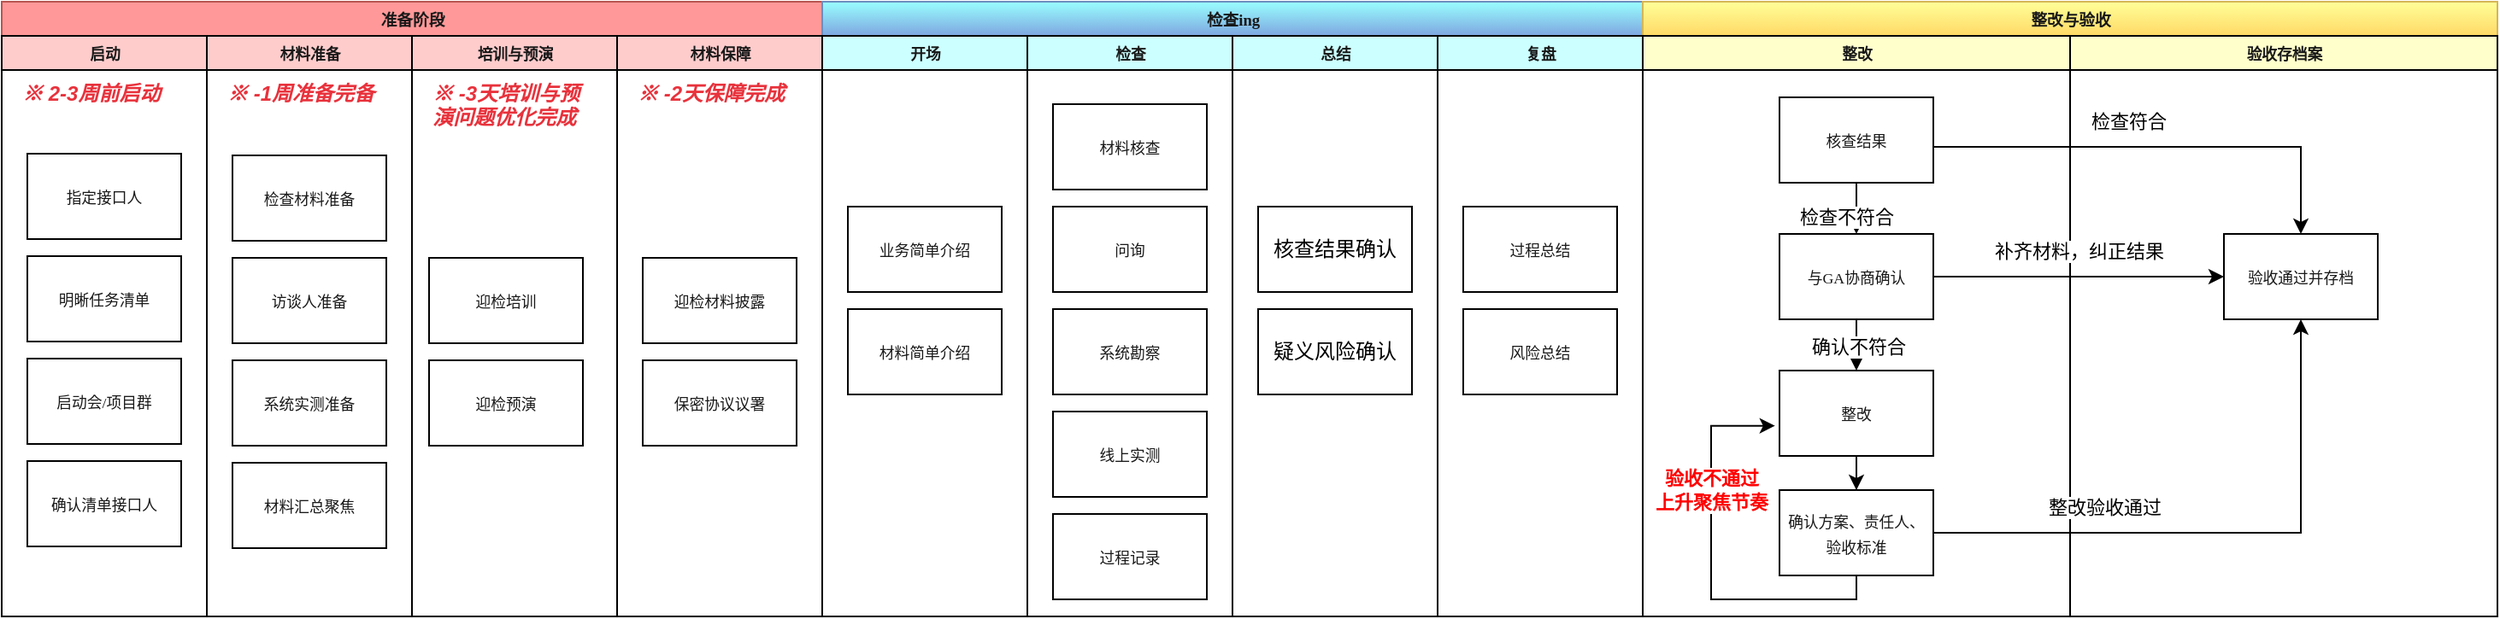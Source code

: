<mxfile version="20.7.3" type="github">
  <diagram id="prtHgNgQTEPvFCAcTncT" name="Page-1">
    <mxGraphModel dx="1216" dy="515" grid="1" gridSize="10" guides="1" tooltips="1" connect="1" arrows="1" fold="1" page="1" pageScale="1" pageWidth="827" pageHeight="1169" math="0" shadow="0">
      <root>
        <mxCell id="0" />
        <mxCell id="1" parent="0" />
        <mxCell id="dNxyNK7c78bLwvsdeMH5-11" value="&lt;span style=&quot;font-family: &amp;quot;Microsoft YaHei&amp;quot;; font-size: 7pt; color: rgb(25, 25, 25); background-color: transparent;&quot;&gt;&lt;font style=&quot;vertical-align: inherit;&quot;&gt;&lt;font style=&quot;vertical-align: inherit;&quot;&gt;准备阶段&lt;/font&gt;&lt;/font&gt;&lt;/span&gt;" style="swimlane;html=1;startSize=20;horizontal=1;containerType=tree;glass=0;fillColor=#FF9999;strokeColor=#b85450;" parent="1" vertex="1">
          <mxGeometry x="20" y="40" width="480" height="360" as="geometry">
            <mxRectangle x="40" y="80" width="90" height="30" as="alternateBounds" />
          </mxGeometry>
        </mxCell>
        <mxCell id="OTApJZgQJJiU-7IRqIAa-1" value="&lt;span style=&quot;font-family: &amp;quot;Microsoft YaHei&amp;quot;; font-size: 6.667pt; color: rgb(25, 25, 25); background-color: transparent;&quot;&gt;启动&lt;/span&gt;" style="swimlane;html=1;startSize=20;horizontal=1;containerType=tree;glass=0;gradientColor=none;fillColor=#FFCCCC;" parent="dNxyNK7c78bLwvsdeMH5-11" vertex="1">
          <mxGeometry y="20" width="120" height="340" as="geometry">
            <mxRectangle x="40" y="80" width="90" height="30" as="alternateBounds" />
          </mxGeometry>
        </mxCell>
        <mxCell id="OTApJZgQJJiU-7IRqIAa-8" value="&lt;font face=&quot;Microsoft YaHei&quot; color=&quot;#191919&quot;&gt;&lt;span style=&quot;font-size: 8.889px;&quot;&gt;&lt;font style=&quot;vertical-align: inherit;&quot;&gt;&lt;font style=&quot;vertical-align: inherit;&quot;&gt;&lt;font style=&quot;vertical-align: inherit;&quot;&gt;&lt;font style=&quot;vertical-align: inherit;&quot;&gt;&lt;font style=&quot;vertical-align: inherit;&quot;&gt;&lt;font style=&quot;vertical-align: inherit;&quot;&gt;确认清单接口人&lt;/font&gt;&lt;/font&gt;&lt;/font&gt;&lt;/font&gt;&lt;/font&gt;&lt;/font&gt;&lt;/span&gt;&lt;/font&gt;" style="rounded=0;whiteSpace=wrap;html=1;" parent="OTApJZgQJJiU-7IRqIAa-1" vertex="1">
          <mxGeometry x="15" y="249" width="90" height="50" as="geometry" />
        </mxCell>
        <mxCell id="OTApJZgQJJiU-7IRqIAa-11" value="&lt;span style=&quot;font-family:&#39;Microsoft YaHei&#39;; font-size:6.667pt; color:#191919;&quot;&gt;&lt;font style=&quot;vertical-align: inherit;&quot;&gt;&lt;font style=&quot;vertical-align: inherit;&quot;&gt;&lt;font style=&quot;vertical-align: inherit;&quot;&gt;&lt;font style=&quot;vertical-align: inherit;&quot;&gt;&lt;font style=&quot;vertical-align: inherit;&quot;&gt;&lt;font style=&quot;vertical-align: inherit;&quot;&gt;&lt;font style=&quot;vertical-align: inherit;&quot;&gt;&lt;font style=&quot;vertical-align: inherit;&quot;&gt;启动会/项目群&lt;/font&gt;&lt;/font&gt;&lt;/font&gt;&lt;/font&gt;&lt;/font&gt;&lt;/font&gt;&lt;/font&gt;&lt;/font&gt;&lt;/span&gt;" style="rounded=0;whiteSpace=wrap;html=1;" parent="OTApJZgQJJiU-7IRqIAa-1" vertex="1">
          <mxGeometry x="15" y="189" width="90" height="50" as="geometry" />
        </mxCell>
        <mxCell id="iH_fENymZqT4NKZlddTt-9" value="&lt;font face=&quot;Microsoft YaHei&quot; color=&quot;#191919&quot;&gt;&lt;span style=&quot;font-size: 8.889px;&quot;&gt;&lt;font style=&quot;vertical-align: inherit;&quot;&gt;&lt;font style=&quot;vertical-align: inherit;&quot;&gt;&lt;font style=&quot;vertical-align: inherit;&quot;&gt;&lt;font style=&quot;vertical-align: inherit;&quot;&gt;&lt;font style=&quot;vertical-align: inherit;&quot;&gt;&lt;font style=&quot;vertical-align: inherit;&quot;&gt;&lt;font style=&quot;vertical-align: inherit;&quot;&gt;&lt;font style=&quot;vertical-align: inherit;&quot;&gt;&lt;font style=&quot;vertical-align: inherit;&quot;&gt;&lt;font style=&quot;vertical-align: inherit;&quot;&gt;指定接口人&lt;/font&gt;&lt;/font&gt;&lt;/font&gt;&lt;/font&gt;&lt;/font&gt;&lt;/font&gt;&lt;/font&gt;&lt;/font&gt;&lt;/font&gt;&lt;/font&gt;&lt;/span&gt;&lt;/font&gt;" style="rounded=0;whiteSpace=wrap;html=1;" vertex="1" parent="OTApJZgQJJiU-7IRqIAa-1">
          <mxGeometry x="15" y="69" width="90" height="50" as="geometry" />
        </mxCell>
        <mxCell id="iH_fENymZqT4NKZlddTt-10" value="&lt;font face=&quot;Microsoft YaHei&quot; color=&quot;#191919&quot;&gt;&lt;span style=&quot;font-size: 8.889px;&quot;&gt;&lt;font style=&quot;vertical-align: inherit;&quot;&gt;&lt;font style=&quot;vertical-align: inherit;&quot;&gt;&lt;font style=&quot;vertical-align: inherit;&quot;&gt;&lt;font style=&quot;vertical-align: inherit;&quot;&gt;&lt;font style=&quot;vertical-align: inherit;&quot;&gt;&lt;font style=&quot;vertical-align: inherit;&quot;&gt;&lt;font style=&quot;vertical-align: inherit;&quot;&gt;&lt;font style=&quot;vertical-align: inherit;&quot;&gt;&lt;font style=&quot;vertical-align: inherit;&quot;&gt;&lt;font style=&quot;vertical-align: inherit;&quot;&gt;明晰任务清单&lt;/font&gt;&lt;/font&gt;&lt;/font&gt;&lt;/font&gt;&lt;/font&gt;&lt;/font&gt;&lt;/font&gt;&lt;/font&gt;&lt;/font&gt;&lt;/font&gt;&lt;/span&gt;&lt;/font&gt;" style="rounded=0;whiteSpace=wrap;html=1;" vertex="1" parent="OTApJZgQJJiU-7IRqIAa-1">
          <mxGeometry x="15" y="129" width="90" height="50" as="geometry" />
        </mxCell>
        <mxCell id="iH_fENymZqT4NKZlddTt-6" value="&lt;div class=&quot;lake-content&quot;&gt;&lt;p style=&quot;margin: 0; padding: 0; min-height: 24px&quot; class=&quot;ne-p&quot; id=&quot;uf201b41a&quot;&gt;&lt;em&gt;&lt;span style=&quot;color: #E8323C&quot; class=&quot;ne-text&quot;&gt;&lt;font style=&quot;vertical-align: inherit;&quot;&gt;&lt;font style=&quot;vertical-align: inherit;&quot;&gt;&lt;font style=&quot;vertical-align: inherit;&quot;&gt;&lt;font style=&quot;vertical-align: inherit;&quot;&gt;&lt;font style=&quot;vertical-align: inherit;&quot;&gt;&lt;font style=&quot;vertical-align: inherit;&quot;&gt;&lt;font style=&quot;vertical-align: inherit;&quot;&gt;&lt;font style=&quot;vertical-align: inherit;&quot;&gt;&lt;font style=&quot;vertical-align: inherit;&quot;&gt;&lt;font style=&quot;vertical-align: inherit;&quot;&gt;&lt;font style=&quot;vertical-align: inherit;&quot;&gt;&lt;font style=&quot;vertical-align: inherit;&quot;&gt;&lt;font style=&quot;vertical-align: inherit;&quot;&gt;&lt;font style=&quot;vertical-align: inherit;&quot;&gt;&lt;font style=&quot;vertical-align: inherit;&quot;&gt;&lt;font style=&quot;vertical-align: inherit;&quot;&gt;※ &lt;/font&gt;&lt;/font&gt;&lt;/font&gt;&lt;/font&gt;&lt;/font&gt;&lt;/font&gt;&lt;/font&gt;&lt;/font&gt;&lt;/font&gt;&lt;/font&gt;&lt;/font&gt;&lt;/font&gt;&lt;/font&gt;&lt;/font&gt;&lt;/font&gt;&lt;/font&gt;&lt;/span&gt;&lt;/em&gt;&lt;em style=&quot;background-color: initial;&quot;&gt;&lt;span style=&quot;color: #E8323C&quot; class=&quot;ne-text&quot;&gt;&lt;font style=&quot;vertical-align: inherit;&quot;&gt;&lt;font style=&quot;vertical-align: inherit;&quot;&gt;&lt;font style=&quot;vertical-align: inherit;&quot;&gt;&lt;font style=&quot;vertical-align: inherit;&quot;&gt;2-3周前启动&lt;/font&gt;&lt;/font&gt;&lt;/font&gt;&lt;/font&gt;&lt;/span&gt;&lt;/em&gt;&lt;/p&gt;&lt;/div&gt;" style="text;whiteSpace=wrap;html=1;fontStyle=1" vertex="1" parent="OTApJZgQJJiU-7IRqIAa-1">
          <mxGeometry x="10" y="20" width="100" height="20" as="geometry" />
        </mxCell>
        <mxCell id="OTApJZgQJJiU-7IRqIAa-2" value="&lt;span style=&quot;font-family: &amp;quot;Microsoft YaHei&amp;quot;; font-size: 6.667pt; color: rgb(25, 25, 25);&quot;&gt;&lt;font style=&quot;vertical-align: inherit;&quot;&gt;&lt;font style=&quot;vertical-align: inherit;&quot;&gt;材料准备&lt;/font&gt;&lt;/font&gt;&lt;/span&gt;" style="swimlane;html=1;startSize=20;horizontal=1;containerType=tree;glass=0;fillColor=#FFCCCC;" parent="dNxyNK7c78bLwvsdeMH5-11" vertex="1">
          <mxGeometry x="120" y="20" width="120" height="340" as="geometry">
            <mxRectangle x="40" y="80" width="90" height="30" as="alternateBounds" />
          </mxGeometry>
        </mxCell>
        <mxCell id="OTApJZgQJJiU-7IRqIAa-19" value="&lt;font face=&quot;Microsoft YaHei&quot; color=&quot;#191919&quot;&gt;&lt;span style=&quot;font-size: 8.889px;&quot;&gt;检查材料准备&lt;/span&gt;&lt;/font&gt;" style="rounded=0;whiteSpace=wrap;html=1;" parent="OTApJZgQJJiU-7IRqIAa-2" vertex="1">
          <mxGeometry x="15" y="70" width="90" height="50" as="geometry" />
        </mxCell>
        <mxCell id="OTApJZgQJJiU-7IRqIAa-18" value="&lt;span style=&quot;font-family:&#39;Microsoft YaHei&#39;; font-size:6.667pt; color:#191919;&quot;&gt;&lt;font style=&quot;vertical-align: inherit;&quot;&gt;&lt;font style=&quot;vertical-align: inherit;&quot;&gt;访谈人准备&lt;/font&gt;&lt;/font&gt;&lt;/span&gt;" style="rounded=0;whiteSpace=wrap;html=1;" parent="OTApJZgQJJiU-7IRqIAa-2" vertex="1">
          <mxGeometry x="15" y="130" width="90" height="50" as="geometry" />
        </mxCell>
        <mxCell id="OTApJZgQJJiU-7IRqIAa-15" value="&lt;span style=&quot;font-family:&#39;Microsoft YaHei&#39;; font-size:6.667pt; color:#191919;&quot;&gt;&lt;font style=&quot;vertical-align: inherit;&quot;&gt;&lt;font style=&quot;vertical-align: inherit;&quot;&gt;系统实测准备&lt;/font&gt;&lt;/font&gt;&lt;/span&gt;" style="rounded=0;whiteSpace=wrap;html=1;" parent="OTApJZgQJJiU-7IRqIAa-2" vertex="1">
          <mxGeometry x="15" y="190" width="90" height="50" as="geometry" />
        </mxCell>
        <mxCell id="iH_fENymZqT4NKZlddTt-2" value="&lt;div class=&quot;lake-content&quot;&gt;&lt;p style=&quot;margin: 0; padding: 0; min-height: 24px&quot; class=&quot;ne-p&quot; id=&quot;uf201b41a&quot;&gt;&lt;em&gt;&lt;span style=&quot;color: #E8323C&quot; class=&quot;ne-text&quot;&gt;&lt;font style=&quot;vertical-align: inherit;&quot;&gt;&lt;font style=&quot;vertical-align: inherit;&quot;&gt;&lt;font style=&quot;vertical-align: inherit;&quot;&gt;&lt;font style=&quot;vertical-align: inherit;&quot;&gt;&lt;font style=&quot;vertical-align: inherit;&quot;&gt;&lt;font style=&quot;vertical-align: inherit;&quot;&gt;&lt;font style=&quot;vertical-align: inherit;&quot;&gt;&lt;font style=&quot;vertical-align: inherit;&quot;&gt;&lt;font style=&quot;vertical-align: inherit;&quot;&gt;&lt;font style=&quot;vertical-align: inherit;&quot;&gt;&lt;font style=&quot;vertical-align: inherit;&quot;&gt;&lt;font style=&quot;vertical-align: inherit;&quot;&gt;&lt;font style=&quot;vertical-align: inherit;&quot;&gt;&lt;font style=&quot;vertical-align: inherit;&quot;&gt;※ -1周准备完备&lt;/font&gt;&lt;/font&gt;&lt;/font&gt;&lt;/font&gt;&lt;/font&gt;&lt;/font&gt;&lt;/font&gt;&lt;/font&gt;&lt;/font&gt;&lt;/font&gt;&lt;/font&gt;&lt;/font&gt;&lt;/font&gt;&lt;/font&gt;&lt;/span&gt;&lt;/em&gt;&lt;/p&gt;&lt;/div&gt;" style="text;whiteSpace=wrap;html=1;fontStyle=1" vertex="1" parent="OTApJZgQJJiU-7IRqIAa-2">
          <mxGeometry x="10" y="20" width="100" height="20" as="geometry" />
        </mxCell>
        <mxCell id="OTApJZgQJJiU-7IRqIAa-24" value="&lt;font face=&quot;Microsoft YaHei&quot; color=&quot;#191919&quot;&gt;&lt;span style=&quot;font-size: 8.889px;&quot;&gt;材料汇总聚焦&lt;/span&gt;&lt;/font&gt;" style="rounded=0;whiteSpace=wrap;html=1;" parent="OTApJZgQJJiU-7IRqIAa-2" vertex="1">
          <mxGeometry x="15" y="250" width="90" height="50" as="geometry" />
        </mxCell>
        <mxCell id="OTApJZgQJJiU-7IRqIAa-4" value="&lt;span style=&quot;font-family: &amp;quot;Microsoft YaHei&amp;quot;; font-size: 6.667pt; color: rgb(25, 25, 25);&quot;&gt;材料保障&lt;/span&gt;" style="swimlane;html=1;startSize=20;horizontal=1;containerType=tree;glass=0;fillColor=#FFCCCC;" parent="dNxyNK7c78bLwvsdeMH5-11" vertex="1">
          <mxGeometry x="360" y="20" width="120" height="340" as="geometry">
            <mxRectangle x="40" y="80" width="90" height="30" as="alternateBounds" />
          </mxGeometry>
        </mxCell>
        <mxCell id="OTApJZgQJJiU-7IRqIAa-26" value="&lt;font face=&quot;Microsoft YaHei&quot; color=&quot;#191919&quot;&gt;&lt;span style=&quot;font-size: 8.889px;&quot;&gt;&lt;font style=&quot;vertical-align: inherit;&quot;&gt;&lt;font style=&quot;vertical-align: inherit;&quot;&gt;迎检材料披露&lt;/font&gt;&lt;/font&gt;&lt;/span&gt;&lt;/font&gt;" style="rounded=0;whiteSpace=wrap;html=1;" parent="OTApJZgQJJiU-7IRqIAa-4" vertex="1">
          <mxGeometry x="15" y="130" width="90" height="50" as="geometry" />
        </mxCell>
        <mxCell id="OTApJZgQJJiU-7IRqIAa-27" value="&lt;span style=&quot;font-family:&#39;Microsoft YaHei&#39;; font-size:6.667pt; color:#191919;&quot;&gt;&lt;font style=&quot;vertical-align: inherit;&quot;&gt;&lt;font style=&quot;vertical-align: inherit;&quot;&gt;&lt;font style=&quot;vertical-align: inherit;&quot;&gt;&lt;font style=&quot;vertical-align: inherit;&quot;&gt;保密协议议署&lt;/font&gt;&lt;/font&gt;&lt;/font&gt;&lt;/font&gt;&lt;/span&gt;" style="rounded=0;whiteSpace=wrap;html=1;" parent="OTApJZgQJJiU-7IRqIAa-4" vertex="1">
          <mxGeometry x="15" y="190" width="90" height="50" as="geometry" />
        </mxCell>
        <mxCell id="iH_fENymZqT4NKZlddTt-12" value="&lt;div class=&quot;lake-content&quot;&gt;&lt;p style=&quot;margin: 0; padding: 0; min-height: 24px&quot; class=&quot;ne-p&quot; id=&quot;uf201b41a&quot;&gt;&lt;em&gt;&lt;span style=&quot;color: #E8323C&quot; class=&quot;ne-text&quot;&gt;&lt;font style=&quot;vertical-align: inherit;&quot;&gt;&lt;font style=&quot;vertical-align: inherit;&quot;&gt;&lt;font style=&quot;vertical-align: inherit;&quot;&gt;&lt;font style=&quot;vertical-align: inherit;&quot;&gt;&lt;font style=&quot;vertical-align: inherit;&quot;&gt;&lt;font style=&quot;vertical-align: inherit;&quot;&gt;&lt;font style=&quot;vertical-align: inherit;&quot;&gt;&lt;font style=&quot;vertical-align: inherit;&quot;&gt;&lt;font style=&quot;vertical-align: inherit;&quot;&gt;&lt;font style=&quot;vertical-align: inherit;&quot;&gt;&lt;font style=&quot;vertical-align: inherit;&quot;&gt;&lt;font style=&quot;vertical-align: inherit;&quot;&gt;&lt;font style=&quot;vertical-align: inherit;&quot;&gt;&lt;font style=&quot;vertical-align: inherit;&quot;&gt;&lt;font style=&quot;vertical-align: inherit;&quot;&gt;&lt;font style=&quot;vertical-align: inherit;&quot;&gt;&lt;font style=&quot;vertical-align: inherit;&quot;&gt;&lt;font style=&quot;vertical-align: inherit;&quot;&gt;&lt;font style=&quot;vertical-align: inherit;&quot;&gt;&lt;font style=&quot;vertical-align: inherit;&quot;&gt;&lt;font style=&quot;vertical-align: inherit;&quot;&gt;&lt;font style=&quot;vertical-align: inherit;&quot;&gt;※ -2天保障完成&lt;/font&gt;&lt;/font&gt;&lt;/font&gt;&lt;/font&gt;&lt;/font&gt;&lt;/font&gt;&lt;/font&gt;&lt;/font&gt;&lt;/font&gt;&lt;/font&gt;&lt;/font&gt;&lt;/font&gt;&lt;/font&gt;&lt;/font&gt;&lt;/font&gt;&lt;/font&gt;&lt;/font&gt;&lt;/font&gt;&lt;/font&gt;&lt;/font&gt;&lt;/font&gt;&lt;/font&gt;&lt;/span&gt;&lt;/em&gt;&lt;/p&gt;&lt;/div&gt;" style="text;whiteSpace=wrap;html=1;fontStyle=1" vertex="1" parent="OTApJZgQJJiU-7IRqIAa-4">
          <mxGeometry x="10" y="20" width="100" height="20" as="geometry" />
        </mxCell>
        <mxCell id="OTApJZgQJJiU-7IRqIAa-3" value="&lt;span style=&quot;font-family: &amp;quot;Microsoft YaHei&amp;quot;; font-size: 6.667pt; color: rgb(25, 25, 25);&quot;&gt;&lt;font style=&quot;vertical-align: inherit;&quot;&gt;&lt;font style=&quot;vertical-align: inherit;&quot;&gt;培训与预演&lt;/font&gt;&lt;/font&gt;&lt;/span&gt;" style="swimlane;html=1;startSize=20;horizontal=1;containerType=tree;glass=0;fillColor=#FFCCCC;" parent="dNxyNK7c78bLwvsdeMH5-11" vertex="1">
          <mxGeometry x="240" y="20" width="120" height="340" as="geometry">
            <mxRectangle x="240" y="20" width="90" height="30" as="alternateBounds" />
          </mxGeometry>
        </mxCell>
        <mxCell id="OTApJZgQJJiU-7IRqIAa-25" value="&lt;span style=&quot;font-family:&#39;Microsoft YaHei&#39;; font-size:6.667pt; color:#191919;&quot;&gt;迎检培训&lt;/span&gt;" style="rounded=0;whiteSpace=wrap;html=1;" parent="OTApJZgQJJiU-7IRqIAa-3" vertex="1">
          <mxGeometry x="10" y="130" width="90" height="50" as="geometry" />
        </mxCell>
        <mxCell id="OTApJZgQJJiU-7IRqIAa-22" value="&lt;font face=&quot;Microsoft YaHei&quot; color=&quot;#191919&quot;&gt;&lt;span style=&quot;font-size: 8.889px;&quot;&gt;迎检预演&lt;/span&gt;&lt;/font&gt;" style="rounded=0;whiteSpace=wrap;html=1;" parent="OTApJZgQJJiU-7IRqIAa-3" vertex="1">
          <mxGeometry x="10" y="190" width="90" height="50" as="geometry" />
        </mxCell>
        <mxCell id="iH_fENymZqT4NKZlddTt-11" value="&lt;div class=&quot;lake-content&quot;&gt;&lt;p style=&quot;margin: 0; padding: 0; min-height: 24px&quot; class=&quot;ne-p&quot; id=&quot;uf201b41a&quot;&gt;&lt;em&gt;&lt;span style=&quot;color: #E8323C&quot; class=&quot;ne-text&quot;&gt;&lt;font style=&quot;vertical-align: inherit;&quot;&gt;&lt;font style=&quot;vertical-align: inherit;&quot;&gt;&lt;font style=&quot;vertical-align: inherit;&quot;&gt;&lt;font style=&quot;vertical-align: inherit;&quot;&gt;&lt;font style=&quot;vertical-align: inherit;&quot;&gt;&lt;font style=&quot;vertical-align: inherit;&quot;&gt;&lt;font style=&quot;vertical-align: inherit;&quot;&gt;&lt;font style=&quot;vertical-align: inherit;&quot;&gt;&lt;font style=&quot;vertical-align: inherit;&quot;&gt;&lt;font style=&quot;vertical-align: inherit;&quot;&gt;&lt;font style=&quot;vertical-align: inherit;&quot;&gt;&lt;font style=&quot;vertical-align: inherit;&quot;&gt;&lt;font style=&quot;vertical-align: inherit;&quot;&gt;&lt;font style=&quot;vertical-align: inherit;&quot;&gt;&lt;font style=&quot;vertical-align: inherit;&quot;&gt;&lt;font style=&quot;vertical-align: inherit;&quot;&gt;&lt;font style=&quot;vertical-align: inherit;&quot;&gt;&lt;font style=&quot;vertical-align: inherit;&quot;&gt;&lt;font style=&quot;vertical-align: inherit;&quot;&gt;&lt;font style=&quot;vertical-align: inherit;&quot;&gt;&lt;font style=&quot;vertical-align: inherit;&quot;&gt;&lt;font style=&quot;vertical-align: inherit;&quot;&gt;&lt;font style=&quot;vertical-align: inherit;&quot;&gt;&lt;font style=&quot;vertical-align: inherit;&quot;&gt;&lt;font style=&quot;vertical-align: inherit;&quot;&gt;&lt;font style=&quot;vertical-align: inherit;&quot;&gt;※ -3天&lt;/font&gt;&lt;/font&gt;&lt;/font&gt;&lt;/font&gt;&lt;/font&gt;&lt;/font&gt;&lt;/font&gt;&lt;/font&gt;&lt;/font&gt;&lt;/font&gt;&lt;/font&gt;&lt;/font&gt;&lt;/font&gt;&lt;/font&gt;&lt;/font&gt;&lt;/font&gt;&lt;/font&gt;&lt;/font&gt;&lt;/font&gt;&lt;/font&gt;&lt;/font&gt;&lt;/font&gt;&lt;/font&gt;&lt;/font&gt;&lt;/font&gt;&lt;/font&gt;&lt;/span&gt;&lt;/em&gt;&lt;em style=&quot;background-color: initial;&quot;&gt;&lt;span style=&quot;color: #E8323C&quot; class=&quot;ne-text&quot;&gt;&lt;font style=&quot;vertical-align: inherit;&quot;&gt;&lt;font style=&quot;vertical-align: inherit;&quot;&gt;&lt;font style=&quot;vertical-align: inherit;&quot;&gt;&lt;font style=&quot;vertical-align: inherit;&quot;&gt;培训与预演问题优化完成&lt;/font&gt;&lt;/font&gt;&lt;/font&gt;&lt;/font&gt;&lt;/span&gt;&lt;/em&gt;&lt;/p&gt;&lt;/div&gt;" style="text;whiteSpace=wrap;html=1;fontStyle=1" vertex="1" parent="OTApJZgQJJiU-7IRqIAa-3">
          <mxGeometry x="10" y="20" width="100" height="20" as="geometry" />
        </mxCell>
        <mxCell id="OTApJZgQJJiU-7IRqIAa-29" value="&lt;span style=&quot;font-family: &amp;quot;Microsoft YaHei&amp;quot;; font-size: 7pt; color: rgb(25, 25, 25); background-color: transparent;&quot;&gt;检查ing&lt;/span&gt;" style="swimlane;html=1;startSize=20;horizontal=1;containerType=tree;glass=0;fillColor=#99FFFF;gradientColor=#7ea6e0;strokeColor=#6c8ebf;" parent="1" vertex="1">
          <mxGeometry x="500" y="40" width="480" height="360" as="geometry">
            <mxRectangle x="40" y="80" width="90" height="30" as="alternateBounds" />
          </mxGeometry>
        </mxCell>
        <mxCell id="OTApJZgQJJiU-7IRqIAa-30" value="&lt;span style=&quot;font-family: &amp;quot;Microsoft YaHei&amp;quot;; font-size: 6.667pt; color: rgb(25, 25, 25); background-color: transparent;&quot;&gt;开场&lt;/span&gt;" style="swimlane;html=1;startSize=20;horizontal=1;containerType=tree;glass=0;fillColor=#CCFFFF;" parent="OTApJZgQJJiU-7IRqIAa-29" vertex="1">
          <mxGeometry y="20" width="120" height="340" as="geometry">
            <mxRectangle x="40" y="80" width="90" height="30" as="alternateBounds" />
          </mxGeometry>
        </mxCell>
        <mxCell id="OTApJZgQJJiU-7IRqIAa-32" value="&lt;span style=&quot;font-family:&#39;Microsoft YaHei&#39;; font-size:6.667pt; color:#191919;&quot;&gt;确认检查标准&lt;/span&gt;" style="rounded=0;whiteSpace=wrap;html=1;" parent="OTApJZgQJJiU-7IRqIAa-30" vertex="1">
          <mxGeometry x="15" y="100" width="90" height="50" as="geometry" />
        </mxCell>
        <mxCell id="OTApJZgQJJiU-7IRqIAa-33" value="&lt;span style=&quot;font-family:&#39;Microsoft YaHei&#39;; font-size:6.667pt; color:#191919;&quot;&gt;材料简单介绍&lt;/span&gt;" style="rounded=0;whiteSpace=wrap;html=1;" parent="OTApJZgQJJiU-7IRqIAa-30" vertex="1">
          <mxGeometry x="15" y="160" width="90" height="50" as="geometry" />
        </mxCell>
        <mxCell id="OTApJZgQJJiU-7IRqIAa-36" value="&lt;span style=&quot;font-family:&#39;Microsoft YaHei&#39;; font-size:6.667pt; color:#191919;&quot;&gt;业务简单介绍&lt;/span&gt;" style="rounded=0;whiteSpace=wrap;html=1;" parent="OTApJZgQJJiU-7IRqIAa-30" vertex="1">
          <mxGeometry x="15" y="100" width="90" height="50" as="geometry" />
        </mxCell>
        <mxCell id="OTApJZgQJJiU-7IRqIAa-38" value="&lt;font face=&quot;Microsoft YaHei&quot; color=&quot;#191919&quot;&gt;&lt;span style=&quot;font-size: 8.889px;&quot;&gt;检查&lt;/span&gt;&lt;/font&gt;" style="swimlane;html=1;startSize=20;horizontal=1;containerType=tree;glass=0;fillColor=#CCFFFF;" parent="OTApJZgQJJiU-7IRqIAa-29" vertex="1">
          <mxGeometry x="120" y="20" width="120" height="340" as="geometry">
            <mxRectangle x="40" y="80" width="90" height="30" as="alternateBounds" />
          </mxGeometry>
        </mxCell>
        <mxCell id="OTApJZgQJJiU-7IRqIAa-39" value="&lt;font face=&quot;Microsoft YaHei&quot; color=&quot;#191919&quot;&gt;&lt;span style=&quot;font-size: 8.889px;&quot;&gt;材料核查&lt;/span&gt;&lt;/font&gt;" style="rounded=0;whiteSpace=wrap;html=1;" parent="OTApJZgQJJiU-7IRqIAa-38" vertex="1">
          <mxGeometry x="15" y="40" width="90" height="50" as="geometry" />
        </mxCell>
        <mxCell id="OTApJZgQJJiU-7IRqIAa-40" value="&lt;font face=&quot;Microsoft YaHei&quot; color=&quot;#191919&quot;&gt;&lt;span style=&quot;font-size: 8.889px;&quot;&gt;问询&lt;/span&gt;&lt;/font&gt;" style="rounded=0;whiteSpace=wrap;html=1;" parent="OTApJZgQJJiU-7IRqIAa-38" vertex="1">
          <mxGeometry x="15" y="100" width="90" height="50" as="geometry" />
        </mxCell>
        <mxCell id="OTApJZgQJJiU-7IRqIAa-41" value="&lt;font face=&quot;Microsoft YaHei&quot; color=&quot;#191919&quot;&gt;&lt;span style=&quot;font-size: 8.889px;&quot;&gt;系统勘察&lt;/span&gt;&lt;/font&gt;" style="rounded=0;whiteSpace=wrap;html=1;" parent="OTApJZgQJJiU-7IRqIAa-38" vertex="1">
          <mxGeometry x="15" y="160" width="90" height="50" as="geometry" />
        </mxCell>
        <mxCell id="OTApJZgQJJiU-7IRqIAa-42" value="&lt;font face=&quot;Microsoft YaHei&quot; color=&quot;#191919&quot;&gt;&lt;span style=&quot;font-size: 8.889px;&quot;&gt;线上实测&lt;/span&gt;&lt;/font&gt;" style="rounded=0;whiteSpace=wrap;html=1;" parent="OTApJZgQJJiU-7IRqIAa-38" vertex="1">
          <mxGeometry x="15" y="220" width="90" height="50" as="geometry" />
        </mxCell>
        <mxCell id="OTApJZgQJJiU-7IRqIAa-43" value="&lt;span style=&quot;font-family: &amp;quot;Microsoft YaHei&amp;quot;; font-size: 6.667pt; color: rgb(25, 25, 25);&quot;&gt;复盘&lt;/span&gt;" style="swimlane;html=1;startSize=20;horizontal=1;containerType=tree;glass=0;fillColor=#CCFFFF;" parent="OTApJZgQJJiU-7IRqIAa-29" vertex="1">
          <mxGeometry x="360" y="20" width="120" height="340" as="geometry">
            <mxRectangle x="40" y="80" width="90" height="30" as="alternateBounds" />
          </mxGeometry>
        </mxCell>
        <mxCell id="OTApJZgQJJiU-7IRqIAa-44" value="&lt;font face=&quot;Microsoft YaHei&quot; color=&quot;#191919&quot;&gt;&lt;span style=&quot;font-size: 8.889px;&quot;&gt;过程总结&lt;/span&gt;&lt;/font&gt;" style="rounded=0;whiteSpace=wrap;html=1;" parent="OTApJZgQJJiU-7IRqIAa-43" vertex="1">
          <mxGeometry x="15" y="100" width="90" height="50" as="geometry" />
        </mxCell>
        <mxCell id="OTApJZgQJJiU-7IRqIAa-45" value="&lt;font face=&quot;Microsoft YaHei&quot; color=&quot;#191919&quot;&gt;&lt;span style=&quot;font-size: 8.889px;&quot;&gt;风险总结&lt;br&gt;&lt;/span&gt;&lt;/font&gt;" style="rounded=0;whiteSpace=wrap;html=1;" parent="OTApJZgQJJiU-7IRqIAa-43" vertex="1">
          <mxGeometry x="15" y="160" width="90" height="50" as="geometry" />
        </mxCell>
        <mxCell id="OTApJZgQJJiU-7IRqIAa-46" value="&lt;span style=&quot;font-family: &amp;quot;Microsoft YaHei&amp;quot;; font-size: 6.667pt; color: rgb(25, 25, 25);&quot;&gt;总结&lt;/span&gt;" style="swimlane;html=1;startSize=20;horizontal=1;containerType=tree;glass=0;fillColor=#CCFFFF;" parent="OTApJZgQJJiU-7IRqIAa-29" vertex="1">
          <mxGeometry x="240" y="20" width="120" height="340" as="geometry">
            <mxRectangle x="40" y="80" width="90" height="30" as="alternateBounds" />
          </mxGeometry>
        </mxCell>
        <mxCell id="OTApJZgQJJiU-7IRqIAa-47" value="&lt;div class=&quot;lake-content&quot;&gt;&lt;span style=&quot;border-color: var(--border-color);&quot; class=&quot;ne-text&quot;&gt;疑义风险&lt;/span&gt;&lt;span style=&quot;border-color: var(--border-color); background-color: initial;&quot;&gt;确认&lt;/span&gt;&lt;br&gt;&lt;/div&gt;" style="rounded=0;whiteSpace=wrap;html=1;" parent="OTApJZgQJJiU-7IRqIAa-46" vertex="1">
          <mxGeometry x="15" y="160" width="90" height="50" as="geometry" />
        </mxCell>
        <mxCell id="OTApJZgQJJiU-7IRqIAa-48" value="&lt;div class=&quot;lake-content&quot;&gt;核查结果确认&lt;/div&gt;" style="rounded=0;whiteSpace=wrap;html=1;" parent="OTApJZgQJJiU-7IRqIAa-46" vertex="1">
          <mxGeometry x="15" y="100" width="90" height="50" as="geometry" />
        </mxCell>
        <mxCell id="OTApJZgQJJiU-7IRqIAa-53" value="&lt;font face=&quot;Microsoft YaHei&quot; color=&quot;#191919&quot;&gt;&lt;span style=&quot;font-size: 8.889px;&quot;&gt;过程记录&lt;/span&gt;&lt;/font&gt;" style="rounded=0;whiteSpace=wrap;html=1;" parent="1" vertex="1">
          <mxGeometry x="635" y="340" width="90" height="50" as="geometry" />
        </mxCell>
        <mxCell id="OTApJZgQJJiU-7IRqIAa-56" value="&lt;span style=&quot;font-family: &amp;quot;Microsoft YaHei&amp;quot;; font-size: 7pt; color: rgb(25, 25, 25); background-color: transparent;&quot;&gt;整改与验收&lt;/span&gt;" style="swimlane;html=1;startSize=20;horizontal=1;containerType=tree;glass=0;fillColor=#FFFF99;strokeColor=#d6b656;gradientColor=#ffd966;" parent="1" vertex="1">
          <mxGeometry x="980" y="40" width="500" height="360" as="geometry">
            <mxRectangle x="40" y="80" width="90" height="30" as="alternateBounds" />
          </mxGeometry>
        </mxCell>
        <mxCell id="OTApJZgQJJiU-7IRqIAa-57" value="&lt;span style=&quot;font-family: &amp;quot;Microsoft YaHei&amp;quot;; font-size: 6.667pt; color: rgb(25, 25, 25); background-color: transparent;&quot;&gt;整改&lt;/span&gt;" style="swimlane;html=1;startSize=20;horizontal=1;containerType=tree;glass=0;fillColor=#FFFFCC;" parent="OTApJZgQJJiU-7IRqIAa-56" vertex="1">
          <mxGeometry y="20" width="250" height="340" as="geometry">
            <mxRectangle x="40" y="80" width="90" height="30" as="alternateBounds" />
          </mxGeometry>
        </mxCell>
        <mxCell id="OTApJZgQJJiU-7IRqIAa-101" style="edgeStyle=orthogonalEdgeStyle;rounded=0;orthogonalLoop=1;jettySize=auto;html=1;entryX=0.5;entryY=0;entryDx=0;entryDy=0;" parent="OTApJZgQJJiU-7IRqIAa-57" source="OTApJZgQJJiU-7IRqIAa-59" target="OTApJZgQJJiU-7IRqIAa-100" edge="1">
          <mxGeometry relative="1" as="geometry" />
        </mxCell>
        <mxCell id="OTApJZgQJJiU-7IRqIAa-109" value="确认不符合" style="edgeLabel;html=1;align=center;verticalAlign=middle;resizable=0;points=[];" parent="OTApJZgQJJiU-7IRqIAa-101" vertex="1" connectable="0">
          <mxGeometry x="-0.049" y="-1" relative="1" as="geometry">
            <mxPoint as="offset" />
          </mxGeometry>
        </mxCell>
        <mxCell id="OTApJZgQJJiU-7IRqIAa-59" value="&lt;span style=&quot;font-family:&#39;Microsoft YaHei&#39;; font-size:6.667pt; color:#191919;&quot;&gt;与GA协商确认&lt;/span&gt;" style="rounded=0;whiteSpace=wrap;html=1;" parent="OTApJZgQJJiU-7IRqIAa-57" vertex="1">
          <mxGeometry x="80" y="116" width="90" height="50" as="geometry" />
        </mxCell>
        <mxCell id="OTApJZgQJJiU-7IRqIAa-79" style="edgeStyle=orthogonalEdgeStyle;rounded=0;orthogonalLoop=1;jettySize=auto;html=1;" parent="OTApJZgQJJiU-7IRqIAa-57" source="OTApJZgQJJiU-7IRqIAa-60" target="OTApJZgQJJiU-7IRqIAa-59" edge="1">
          <mxGeometry relative="1" as="geometry" />
        </mxCell>
        <mxCell id="OTApJZgQJJiU-7IRqIAa-60" value="&lt;span style=&quot;font-family:&#39;Microsoft YaHei&#39;; font-size:6.667pt; color:#191919;&quot;&gt;核查结果&lt;/span&gt;" style="rounded=0;whiteSpace=wrap;html=1;" parent="OTApJZgQJJiU-7IRqIAa-57" vertex="1">
          <mxGeometry x="80" y="36" width="90" height="50" as="geometry" />
        </mxCell>
        <mxCell id="OTApJZgQJJiU-7IRqIAa-80" value="检查不符合" style="edgeLabel;html=1;align=center;verticalAlign=middle;resizable=0;points=[];" parent="OTApJZgQJJiU-7IRqIAa-57" vertex="1" connectable="0">
          <mxGeometry x="140.0" y="110" as="geometry">
            <mxPoint x="-21" y="-4" as="offset" />
          </mxGeometry>
        </mxCell>
        <mxCell id="OTApJZgQJJiU-7IRqIAa-120" style="edgeStyle=orthogonalEdgeStyle;rounded=0;orthogonalLoop=1;jettySize=auto;html=1;entryX=0.5;entryY=0;entryDx=0;entryDy=0;" parent="OTApJZgQJJiU-7IRqIAa-57" source="OTApJZgQJJiU-7IRqIAa-100" target="OTApJZgQJJiU-7IRqIAa-119" edge="1">
          <mxGeometry relative="1" as="geometry" />
        </mxCell>
        <mxCell id="OTApJZgQJJiU-7IRqIAa-100" value="&lt;font face=&quot;Microsoft YaHei&quot; color=&quot;#191919&quot;&gt;&lt;span style=&quot;font-size: 8.889px;&quot;&gt;整改&lt;/span&gt;&lt;/font&gt;" style="rounded=0;whiteSpace=wrap;html=1;" parent="OTApJZgQJJiU-7IRqIAa-57" vertex="1">
          <mxGeometry x="80" y="196" width="90" height="50" as="geometry" />
        </mxCell>
        <mxCell id="OTApJZgQJJiU-7IRqIAa-121" style="edgeStyle=orthogonalEdgeStyle;rounded=0;orthogonalLoop=1;jettySize=auto;html=1;entryX=-0.029;entryY=0.647;entryDx=0;entryDy=0;entryPerimeter=0;" parent="OTApJZgQJJiU-7IRqIAa-57" source="OTApJZgQJJiU-7IRqIAa-119" target="OTApJZgQJJiU-7IRqIAa-100" edge="1">
          <mxGeometry relative="1" as="geometry">
            <Array as="points">
              <mxPoint x="125" y="330" />
              <mxPoint x="40" y="330" />
              <mxPoint x="40" y="228" />
            </Array>
          </mxGeometry>
        </mxCell>
        <mxCell id="OTApJZgQJJiU-7IRqIAa-122" value="&lt;b&gt;&lt;font color=&quot;#ff0000&quot;&gt;验收不通过&lt;br&gt;上升聚焦节奏&lt;/font&gt;&lt;br&gt;&lt;/b&gt;" style="edgeLabel;html=1;align=center;verticalAlign=middle;resizable=0;points=[];" parent="OTApJZgQJJiU-7IRqIAa-121" vertex="1" connectable="0">
          <mxGeometry x="0.116" y="3" relative="1" as="geometry">
            <mxPoint x="3" y="-30" as="offset" />
          </mxGeometry>
        </mxCell>
        <mxCell id="OTApJZgQJJiU-7IRqIAa-119" value="&lt;font face=&quot;Microsoft YaHei&quot; color=&quot;#191919&quot;&gt;&lt;span style=&quot;font-size: 8.889px;&quot;&gt;确认方案、责任人、验收标准&lt;/span&gt;&lt;/font&gt;" style="rounded=0;whiteSpace=wrap;html=1;" parent="OTApJZgQJJiU-7IRqIAa-57" vertex="1">
          <mxGeometry x="80" y="266" width="90" height="50" as="geometry" />
        </mxCell>
        <mxCell id="OTApJZgQJJiU-7IRqIAa-72" value="&lt;span style=&quot;font-family: &amp;quot;Microsoft YaHei&amp;quot;; font-size: 6.667pt; color: rgb(25, 25, 25); background-color: transparent;&quot;&gt;验收存档案&lt;br&gt;&lt;/span&gt;" style="swimlane;html=1;startSize=20;horizontal=1;containerType=tree;glass=0;fillColor=#FFFFCC;" parent="OTApJZgQJJiU-7IRqIAa-56" vertex="1">
          <mxGeometry x="250" y="20" width="250" height="340" as="geometry">
            <mxRectangle x="40" y="80" width="90" height="30" as="alternateBounds" />
          </mxGeometry>
        </mxCell>
        <mxCell id="OTApJZgQJJiU-7IRqIAa-74" value="&lt;font face=&quot;Microsoft YaHei&quot; color=&quot;#191919&quot;&gt;&lt;span style=&quot;font-size: 8.889px;&quot;&gt;验收通过并存档&lt;/span&gt;&lt;/font&gt;" style="rounded=0;whiteSpace=wrap;html=1;" parent="OTApJZgQJJiU-7IRqIAa-72" vertex="1">
          <mxGeometry x="90" y="116" width="90" height="50" as="geometry" />
        </mxCell>
        <mxCell id="OTApJZgQJJiU-7IRqIAa-75" style="edgeStyle=orthogonalEdgeStyle;rounded=0;orthogonalLoop=1;jettySize=auto;html=1;entryX=0.5;entryY=0;entryDx=0;entryDy=0;" parent="OTApJZgQJJiU-7IRqIAa-56" source="OTApJZgQJJiU-7IRqIAa-60" target="OTApJZgQJJiU-7IRqIAa-74" edge="1">
          <mxGeometry relative="1" as="geometry">
            <Array as="points">
              <mxPoint x="385" y="85" />
            </Array>
          </mxGeometry>
        </mxCell>
        <mxCell id="OTApJZgQJJiU-7IRqIAa-76" value="检查符合" style="edgeLabel;html=1;align=center;verticalAlign=middle;resizable=0;points=[];" parent="OTApJZgQJJiU-7IRqIAa-75" vertex="1" connectable="0">
          <mxGeometry x="-0.147" y="-2" relative="1" as="geometry">
            <mxPoint y="-17" as="offset" />
          </mxGeometry>
        </mxCell>
        <mxCell id="OTApJZgQJJiU-7IRqIAa-81" style="edgeStyle=orthogonalEdgeStyle;rounded=0;orthogonalLoop=1;jettySize=auto;html=1;entryX=0;entryY=0.5;entryDx=0;entryDy=0;" parent="OTApJZgQJJiU-7IRqIAa-56" source="OTApJZgQJJiU-7IRqIAa-59" target="OTApJZgQJJiU-7IRqIAa-74" edge="1">
          <mxGeometry relative="1" as="geometry" />
        </mxCell>
        <mxCell id="OTApJZgQJJiU-7IRqIAa-82" value="补齐材料，纠正结果" style="edgeLabel;html=1;align=center;verticalAlign=middle;resizable=0;points=[];" parent="OTApJZgQJJiU-7IRqIAa-81" vertex="1" connectable="0">
          <mxGeometry x="-0.108" relative="1" as="geometry">
            <mxPoint x="9" y="-15" as="offset" />
          </mxGeometry>
        </mxCell>
        <mxCell id="OTApJZgQJJiU-7IRqIAa-110" style="edgeStyle=orthogonalEdgeStyle;rounded=0;orthogonalLoop=1;jettySize=auto;html=1;entryX=0.5;entryY=1;entryDx=0;entryDy=0;exitX=1;exitY=0.5;exitDx=0;exitDy=0;" parent="OTApJZgQJJiU-7IRqIAa-56" source="OTApJZgQJJiU-7IRqIAa-119" target="OTApJZgQJJiU-7IRqIAa-74" edge="1">
          <mxGeometry relative="1" as="geometry" />
        </mxCell>
        <mxCell id="OTApJZgQJJiU-7IRqIAa-111" value="整改验收通过" style="edgeLabel;html=1;align=center;verticalAlign=middle;resizable=0;points=[];" parent="OTApJZgQJJiU-7IRqIAa-110" vertex="1" connectable="0">
          <mxGeometry x="-0.42" y="-5" relative="1" as="geometry">
            <mxPoint x="1" y="-20" as="offset" />
          </mxGeometry>
        </mxCell>
      </root>
    </mxGraphModel>
  </diagram>
</mxfile>
